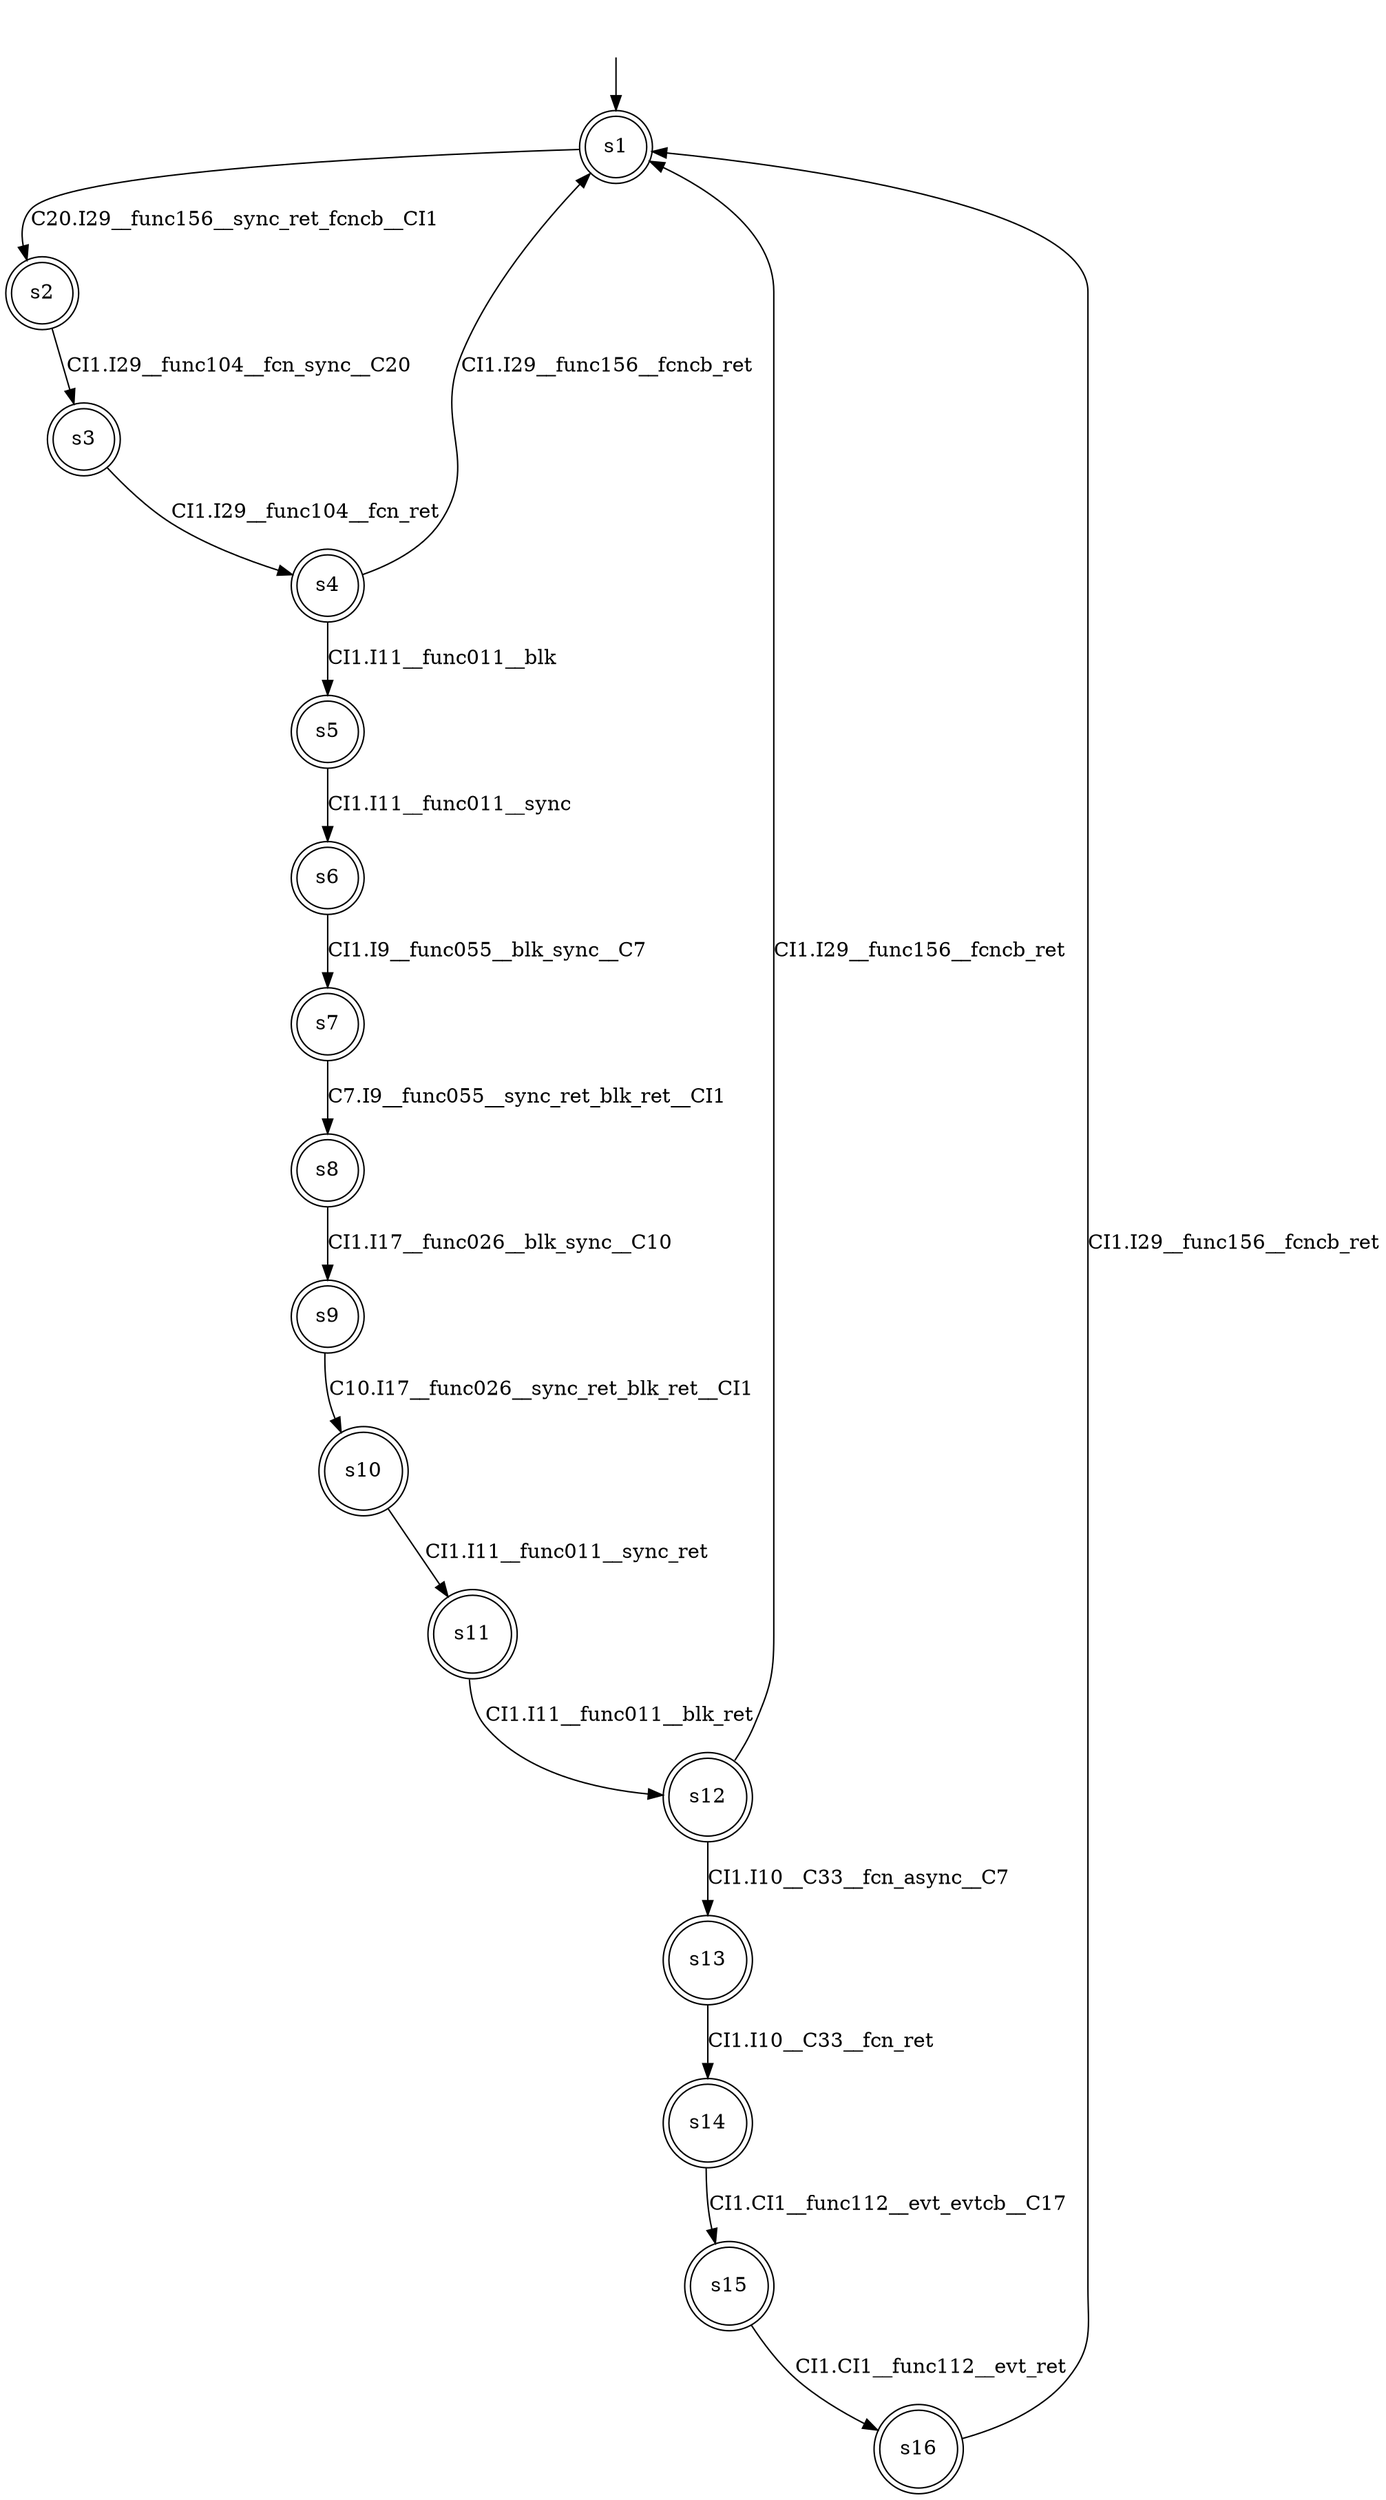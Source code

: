 digraph automaton {
	1 [label=<s1> shape="doublecircle"];
	2 [label=<s2> shape="doublecircle"];
	3 [label=<s3> shape="doublecircle"];
	4 [label=<s4> shape="doublecircle"];
	5 [label=<s5> shape="doublecircle"];
	6 [label=<s6> shape="doublecircle"];
	7 [label=<s7> shape="doublecircle"];
	8 [label=<s8> shape="doublecircle"];
	9 [label=<s9> shape="doublecircle"];
	10 [label=<s10> shape="doublecircle"];
	11 [label=<s11> shape="doublecircle"];
	12 [label=<s12> shape="doublecircle"];
	13 [label=<s13> shape="doublecircle"];
	14 [label=<s14> shape="doublecircle"];
	15 [label=<s15> shape="doublecircle"];
	16 [label=<s16> shape="doublecircle"];
	__init1 [label=<> shape="none"];
	__init1 -> 1;
	1 -> 2 [label=<C20.I29__func156__sync_ret_fcncb__CI1> id="1-0-2"];
	2 -> 3 [label=<CI1.I29__func104__fcn_sync__C20> id="2-0-3"];
	3 -> 4 [label=<CI1.I29__func104__fcn_ret> id="3-0-4"];
	4 -> 5 [label=<CI1.I11__func011__blk> id="4-0-5"];
	4 -> 1 [label=<CI1.I29__func156__fcncb_ret> id="4-1-1"];
	5 -> 6 [label=<CI1.I11__func011__sync> id="5-0-6"];
	6 -> 7 [label=<CI1.I9__func055__blk_sync__C7> id="6-0-7"];
	7 -> 8 [label=<C7.I9__func055__sync_ret_blk_ret__CI1> id="7-0-8"];
	8 -> 9 [label=<CI1.I17__func026__blk_sync__C10> id="8-0-9"];
	9 -> 10 [label=<C10.I17__func026__sync_ret_blk_ret__CI1> id="9-0-10"];
	10 -> 11 [label=<CI1.I11__func011__sync_ret> id="10-0-11"];
	11 -> 12 [label=<CI1.I11__func011__blk_ret> id="11-0-12"];
	12 -> 1 [label=<CI1.I29__func156__fcncb_ret> id="12-0-1"];
	12 -> 13 [label=<CI1.I10__C33__fcn_async__C7> id="12-1-13"];
	13 -> 14 [label=<CI1.I10__C33__fcn_ret> id="13-0-14"];
	14 -> 15 [label=<CI1.CI1__func112__evt_evtcb__C17> id="14-0-15"];
	15 -> 16 [label=<CI1.CI1__func112__evt_ret> id="15-0-16"];
	16 -> 1 [label=<CI1.I29__func156__fcncb_ret> id="16-0-1"];
}
